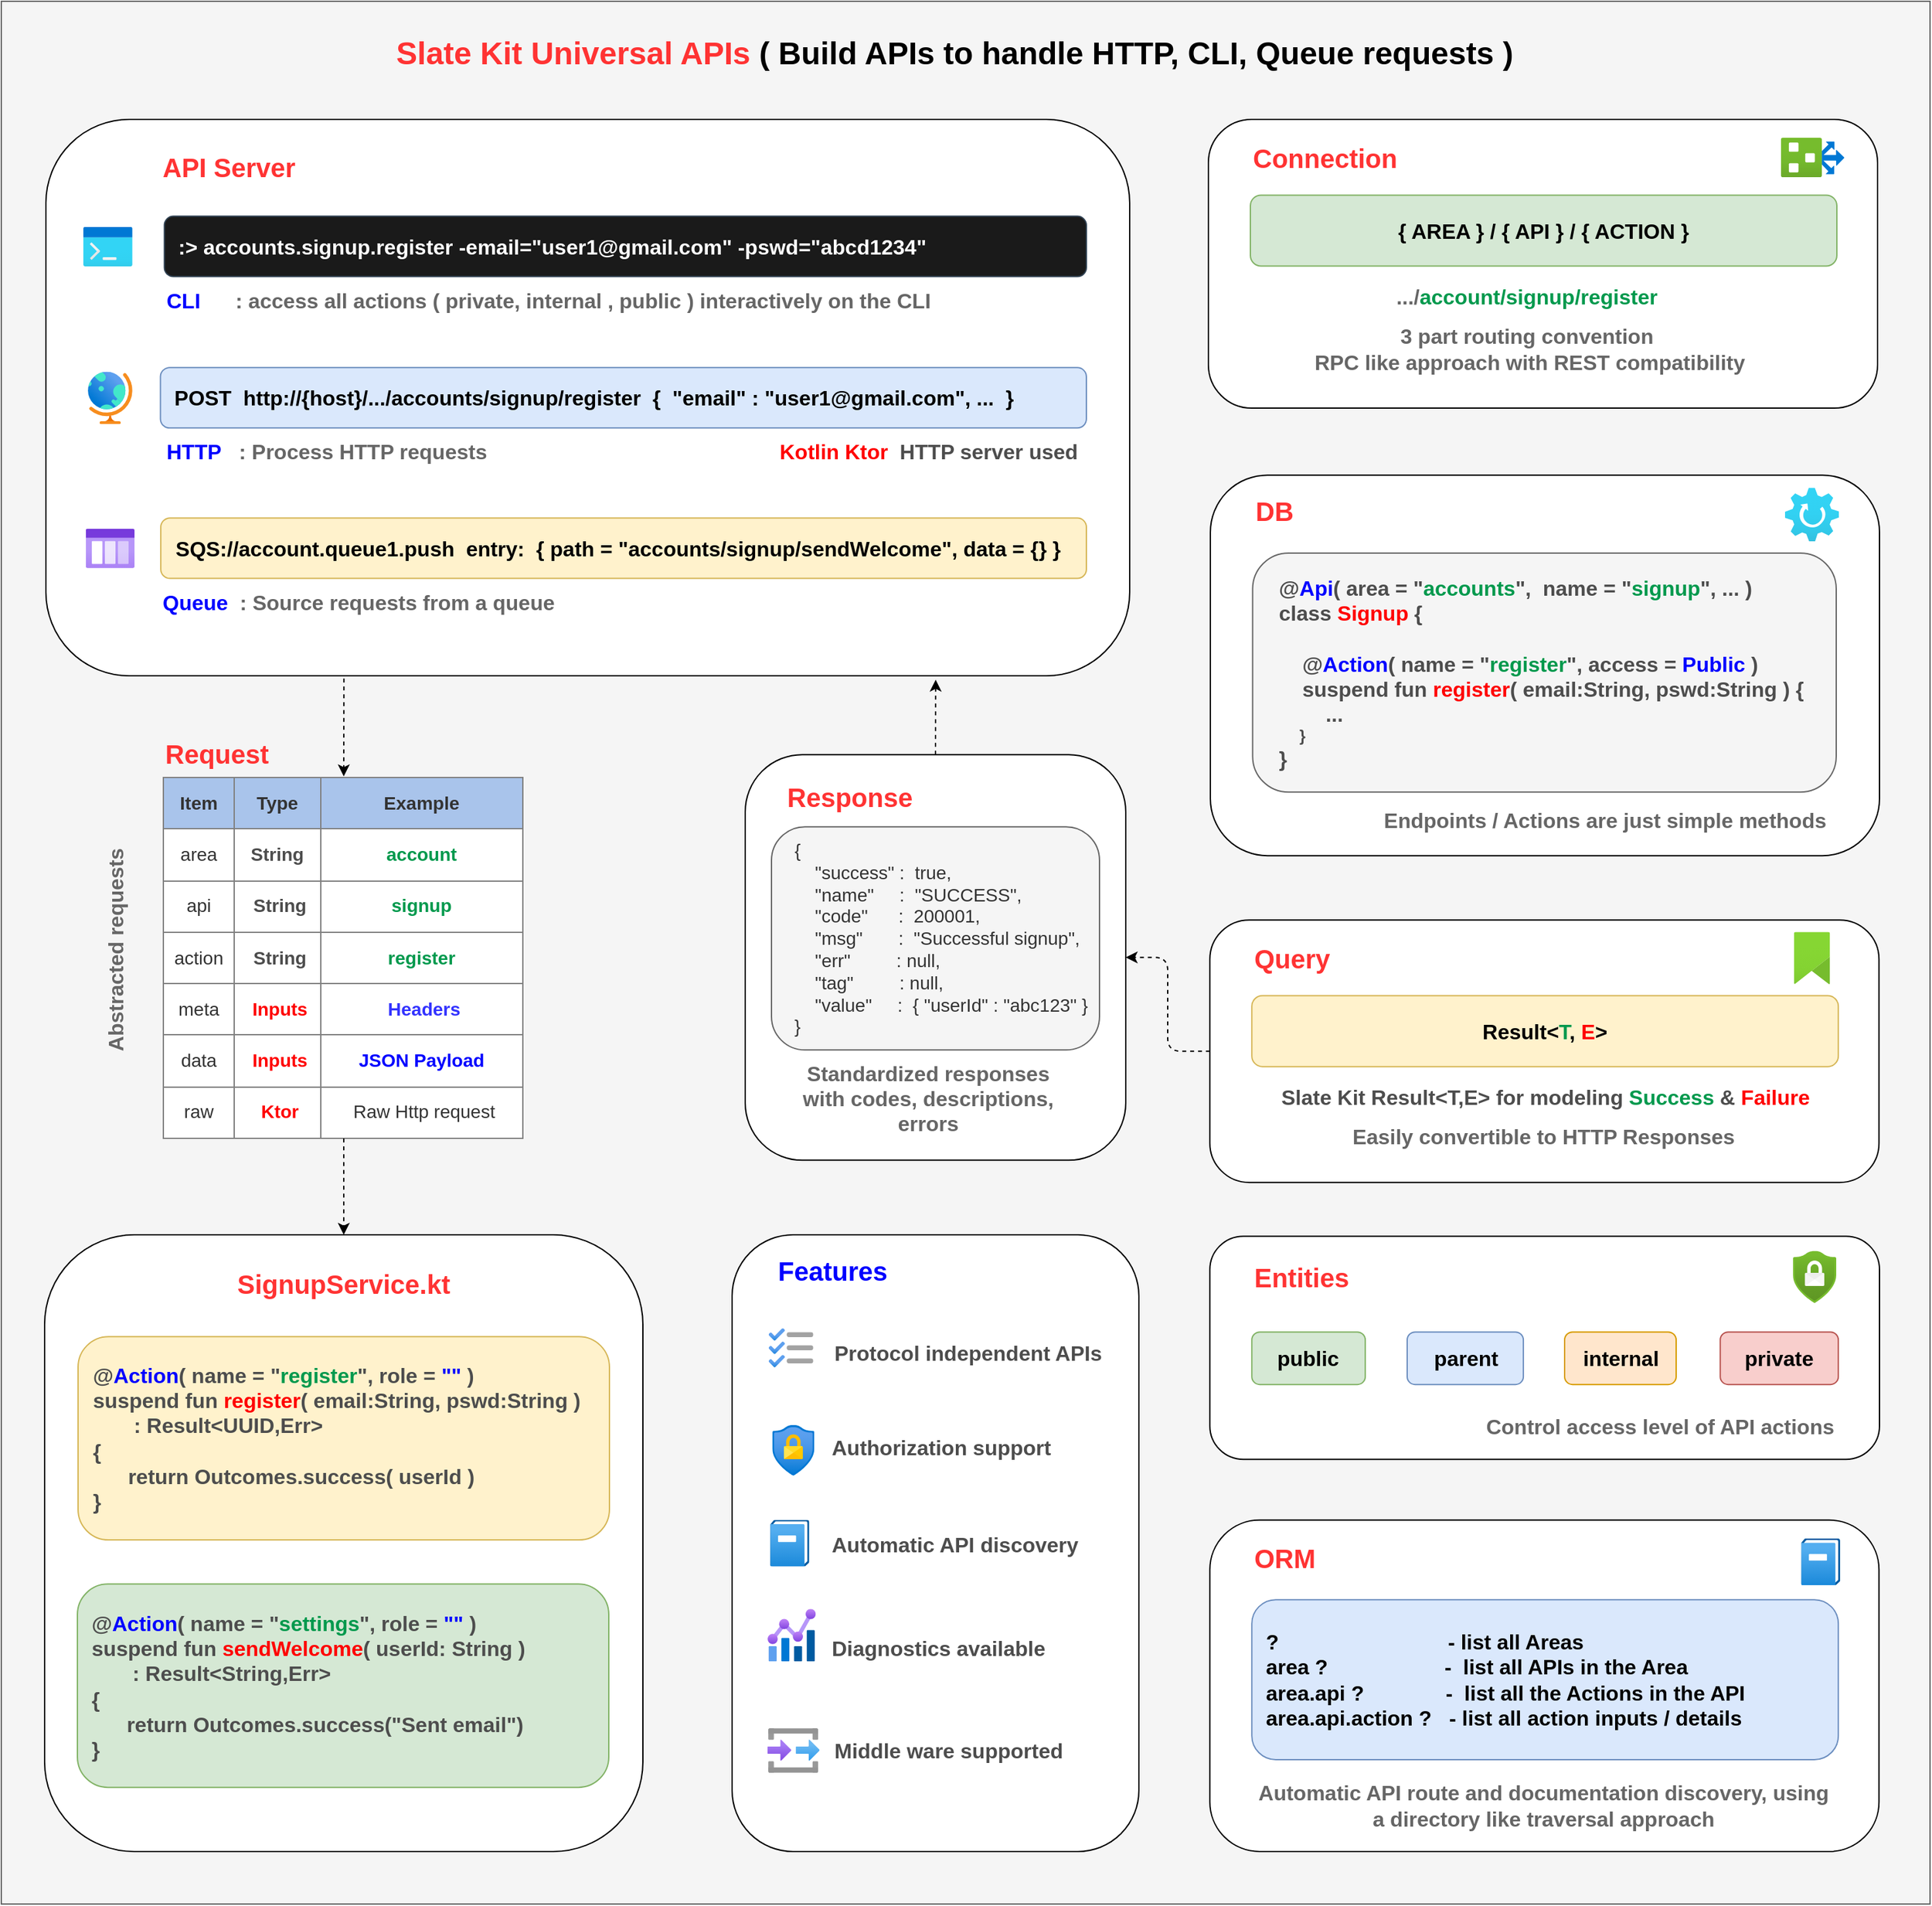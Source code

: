 <mxfile version="13.10.9" type="device"><diagram id="WI9T0HZ2pTsCkuznbFz-" name="Page-1"><mxGraphModel dx="1186" dy="707" grid="1" gridSize="10" guides="1" tooltips="1" connect="1" arrows="1" fold="1" page="1" pageScale="1" pageWidth="583" pageHeight="413" math="0" shadow="0"><root><mxCell id="0"/><mxCell id="1" parent="0"/><mxCell id="dkpI0AUmnZosLw2rEWEU-10" value="" style="rounded=0;whiteSpace=wrap;html=1;fillColor=#f5f5f5;strokeColor=#666666;fontColor=#333333;" parent="1" vertex="1"><mxGeometry x="20" y="20" width="1470" height="1450" as="geometry"/></mxCell><mxCell id="dkpI0AUmnZosLw2rEWEU-12" value="&lt;font style=&quot;font-size: 24px&quot;&gt;&lt;b&gt;&lt;font color=&quot;#ff3333&quot; style=&quot;font-size: 24px&quot;&gt;Slate Kit Universal APIs&lt;/font&gt;&lt;font color=&quot;#3333ff&quot; style=&quot;font-size: 24px&quot;&gt;&amp;nbsp;&lt;/font&gt;( Build APIs to handle HTTP, CLI, Queue requests )&amp;nbsp;&lt;/b&gt;&lt;/font&gt;" style="text;html=1;strokeColor=none;fillColor=none;align=center;verticalAlign=middle;whiteSpace=wrap;rounded=0;" parent="1" vertex="1"><mxGeometry x="60" y="50" width="1380" height="20" as="geometry"/></mxCell><mxCell id="HlOIRCmBT_TTQaV18blw-47" value="" style="rounded=1;whiteSpace=wrap;html=1;glass=0;align=left;" parent="1" vertex="1"><mxGeometry x="53" y="960" width="456" height="470" as="geometry"/></mxCell><mxCell id="HlOIRCmBT_TTQaV18blw-48" value="&lt;font color=&quot;#ff3333&quot; size=&quot;1&quot;&gt;&lt;b style=&quot;font-size: 20px&quot;&gt;SignupService.kt&lt;/b&gt;&lt;/font&gt;" style="text;html=1;strokeColor=none;fillColor=none;align=center;verticalAlign=middle;whiteSpace=wrap;rounded=0;" parent="1" vertex="1"><mxGeometry x="205.6" y="982.08" width="149.8" height="30" as="geometry"/></mxCell><mxCell id="HlOIRCmBT_TTQaV18blw-119" value="&lt;table border=&quot;1&quot; width=&quot;100%&quot; style=&quot;width: 100% ; height: 100% ; border-collapse: collapse ; font-size: 14px ; background-color: rgb(255 , 255 , 255)&quot;&gt;&lt;tbody style=&quot;font-size: 14px&quot;&gt;&lt;tr style=&quot;font-size: 14px&quot;&gt;&lt;td align=&quot;center&quot; style=&quot;font-size: 14px ; background-color: rgb(169 , 196 , 235)&quot;&gt;&lt;b style=&quot;font-size: 14px&quot;&gt;Item&lt;/b&gt;&lt;/td&gt;&lt;td style=&quot;text-align: center ; background-color: rgb(169 , 196 , 235)&quot;&gt;&lt;b&gt;Type&lt;/b&gt;&lt;br&gt;&lt;/td&gt;&lt;td align=&quot;center&quot; style=&quot;font-size: 14px ; background-color: rgb(169 , 196 , 235)&quot;&gt;&lt;b style=&quot;font-size: 14px&quot;&gt;Example&lt;/b&gt;&lt;/td&gt;&lt;/tr&gt;&lt;tr style=&quot;font-size: 14px&quot;&gt;&lt;td align=&quot;center&quot; style=&quot;font-size: 14px&quot;&gt;area&lt;/td&gt;&lt;td style=&quot;text-align: center&quot;&gt;&lt;b&gt;&lt;font color=&quot;#4d4d4d&quot;&gt;String&lt;/font&gt;&lt;/b&gt;&lt;/td&gt;&lt;td align=&quot;center&quot; style=&quot;font-size: 14px&quot;&gt;&lt;font color=&quot;#00994d&quot;&gt;&lt;b&gt;account&lt;/b&gt;&lt;/font&gt;&lt;/td&gt;&lt;/tr&gt;&lt;tr style=&quot;font-size: 14px&quot;&gt;&lt;td align=&quot;center&quot; style=&quot;font-size: 14px&quot;&gt;api&lt;br style=&quot;font-size: 14px&quot;&gt;&lt;/td&gt;&lt;td style=&quot;text-align: center&quot;&gt;&amp;nbsp;&lt;b&gt;&lt;font color=&quot;#4d4d4d&quot;&gt;String&lt;/font&gt;&lt;/b&gt;&lt;/td&gt;&lt;td align=&quot;center&quot; style=&quot;font-size: 14px&quot;&gt;&lt;b style=&quot;color: rgb(0 , 153 , 77)&quot;&gt;signup&lt;/b&gt;&lt;br&gt;&lt;/td&gt;&lt;/tr&gt;&lt;tr style=&quot;font-size: 14px&quot;&gt;&lt;td style=&quot;text-align: center ; font-size: 14px&quot;&gt;action&lt;/td&gt;&lt;td style=&quot;text-align: center&quot;&gt;&amp;nbsp;&lt;b&gt;&lt;font color=&quot;#4d4d4d&quot;&gt;String&lt;/font&gt;&lt;/b&gt;&lt;/td&gt;&lt;td style=&quot;text-align: center ; font-size: 14px&quot;&gt;&lt;b style=&quot;color: rgb(0 , 153 , 77)&quot;&gt;register&lt;/b&gt;&lt;br&gt;&lt;/td&gt;&lt;/tr&gt;&lt;tr style=&quot;font-size: 14px&quot;&gt;&lt;td style=&quot;text-align: center ; font-size: 14px&quot;&gt;meta&lt;/td&gt;&lt;td style=&quot;text-align: center&quot;&gt;&amp;nbsp;&lt;b&gt;&lt;font color=&quot;#ff0000&quot;&gt;Inputs&lt;/font&gt;&lt;/b&gt;&lt;/td&gt;&lt;td style=&quot;text-align: center ; font-size: 14px&quot;&gt;&amp;nbsp;&lt;font color=&quot;#3333ff&quot;&gt;&lt;b&gt;Headers&lt;/b&gt;&lt;/font&gt;&lt;/td&gt;&lt;/tr&gt;&lt;tr style=&quot;font-size: 14px&quot;&gt;&lt;td style=&quot;text-align: center ; font-size: 14px&quot;&gt;data&lt;/td&gt;&lt;td style=&quot;text-align: center&quot;&gt;&amp;nbsp;&lt;b&gt;&lt;font color=&quot;#ff0000&quot;&gt;Inputs&lt;/font&gt;&lt;/b&gt;&lt;/td&gt;&lt;td style=&quot;text-align: center ; font-size: 14px&quot;&gt;&lt;b&gt;&lt;font color=&quot;#0000ff&quot;&gt;JSON Payload&lt;/font&gt;&lt;/b&gt;&lt;/td&gt;&lt;/tr&gt;&lt;tr style=&quot;font-size: 14px&quot;&gt;&lt;td style=&quot;text-align: center ; font-size: 14px&quot;&gt;raw&lt;/td&gt;&lt;td style=&quot;text-align: center&quot;&gt;&amp;nbsp;&lt;b&gt;&lt;font color=&quot;#ff0000&quot;&gt;Ktor&lt;/font&gt;&lt;/b&gt;&lt;/td&gt;&lt;td style=&quot;text-align: center ; font-size: 14px&quot;&gt;&amp;nbsp;Raw Http request&lt;/td&gt;&lt;/tr&gt;&lt;/tbody&gt;&lt;/table&gt;" style="text;html=1;strokeColor=none;fillColor=none;overflow=fill;rounded=0;glass=0;align=left;fontColor=#333333;fontSize=14;" parent="1" vertex="1"><mxGeometry x="143.28" y="610.62" width="275.44" height="276" as="geometry"/></mxCell><mxCell id="HlOIRCmBT_TTQaV18blw-136" value="" style="rounded=1;whiteSpace=wrap;html=1;glass=0;strokeWidth=1;fontSize=14;align=left;" parent="1" vertex="1"><mxGeometry x="577" y="960" width="310" height="470" as="geometry"/></mxCell><mxCell id="HlOIRCmBT_TTQaV18blw-143" value="&lt;div&gt;&lt;b&gt;&lt;span style=&quot;font-size: 20px&quot;&gt;Features&lt;/span&gt;&lt;/b&gt;&lt;/div&gt;" style="text;html=1;strokeColor=none;fillColor=none;align=left;verticalAlign=middle;whiteSpace=wrap;rounded=0;fontColor=#0000FF;" parent="1" vertex="1"><mxGeometry x="610" y="972.08" width="130" height="30" as="geometry"/></mxCell><mxCell id="HlOIRCmBT_TTQaV18blw-146" value="&lt;font style=&quot;font-size: 16px&quot;&gt;&lt;b&gt;Automatic API discovery&lt;/b&gt;&lt;/font&gt;" style="text;html=1;strokeColor=none;fillColor=none;align=left;verticalAlign=middle;whiteSpace=wrap;rounded=0;fontColor=#4D4D4D;" parent="1" vertex="1"><mxGeometry x="650.5" y="1185.73" width="216.95" height="20" as="geometry"/></mxCell><mxCell id="HlOIRCmBT_TTQaV18blw-150" value="&lt;span style=&quot;font-size: 16px&quot;&gt;&lt;b&gt;Protocol independent APIs&lt;/b&gt;&lt;/span&gt;" style="text;html=1;strokeColor=none;fillColor=none;align=left;verticalAlign=middle;whiteSpace=wrap;rounded=0;fontColor=#4D4D4D;" parent="1" vertex="1"><mxGeometry x="653.47" y="1040.2" width="216.53" height="20" as="geometry"/></mxCell><mxCell id="OcMX7YEu_8CPOmPkOo8j-10" value="&lt;div&gt;&lt;b style=&quot;color: rgb(255 , 51 , 51)&quot;&gt;&lt;font style=&quot;font-size: 20px&quot;&gt;Request&lt;/font&gt;&lt;/b&gt;&lt;/div&gt;" style="text;html=1;strokeColor=none;fillColor=none;align=left;verticalAlign=middle;whiteSpace=wrap;rounded=0;" parent="1" vertex="1"><mxGeometry x="143.28" y="577.54" width="130" height="30" as="geometry"/></mxCell><mxCell id="OcMX7YEu_8CPOmPkOo8j-47" value="" style="rounded=1;whiteSpace=wrap;html=1;glass=0;align=left;" parent="1" vertex="1"><mxGeometry x="940" y="110" width="510" height="220" as="geometry"/></mxCell><mxCell id="OcMX7YEu_8CPOmPkOo8j-49" value="&lt;b&gt;&lt;font style=&quot;font-size: 16px&quot;&gt;{ AREA } / { API } / { ACTION }&lt;br&gt;&lt;/font&gt;&lt;/b&gt;" style="rounded=1;whiteSpace=wrap;html=1;fillColor=#d5e8d4;strokeColor=#82b366;" parent="1" vertex="1"><mxGeometry x="972" y="167.7" width="447" height="54.05" as="geometry"/></mxCell><mxCell id="OcMX7YEu_8CPOmPkOo8j-51" value="&lt;font color=&quot;#ff3333&quot;&gt;&lt;span style=&quot;font-size: 20px&quot;&gt;&lt;b&gt;Connection&lt;/b&gt;&lt;/span&gt;&lt;/font&gt;" style="text;html=1;strokeColor=none;fillColor=none;align=left;verticalAlign=middle;whiteSpace=wrap;rounded=0;" parent="1" vertex="1"><mxGeometry x="972.21" y="124.0" width="123.22" height="30" as="geometry"/></mxCell><mxCell id="OcMX7YEu_8CPOmPkOo8j-53" value="" style="rounded=1;whiteSpace=wrap;html=1;glass=0;align=left;" parent="1" vertex="1"><mxGeometry x="54" y="110" width="826" height="424" as="geometry"/></mxCell><mxCell id="OcMX7YEu_8CPOmPkOo8j-55" value="&lt;b&gt;&lt;font style=&quot;font-size: 16px&quot;&gt;&amp;nbsp; :&amp;gt; accounts.signup.register -email=&quot;user1@gmail.com&quot; -pswd=&quot;abcd1234&quot;&lt;/font&gt;&lt;/b&gt;" style="rounded=1;whiteSpace=wrap;html=1;strokeColor=#314354;fontColor=#ffffff;fillColor=#1A1A1A;align=left;" parent="1" vertex="1"><mxGeometry x="144.28" y="183.8" width="702.72" height="46" as="geometry"/></mxCell><mxCell id="OcMX7YEu_8CPOmPkOo8j-57" value="&lt;div&gt;&lt;b style=&quot;color: rgb(255 , 51 , 51)&quot;&gt;&lt;font style=&quot;font-size: 20px&quot;&gt;API Server&lt;/font&gt;&lt;/b&gt;&lt;/div&gt;" style="text;html=1;strokeColor=none;fillColor=none;align=left;verticalAlign=middle;whiteSpace=wrap;rounded=0;" parent="1" vertex="1"><mxGeometry x="141.0" y="131" width="123.22" height="30" as="geometry"/></mxCell><mxCell id="OcMX7YEu_8CPOmPkOo8j-59" value="" style="rounded=1;whiteSpace=wrap;html=1;glass=0;align=left;" parent="1" vertex="1"><mxGeometry x="941.5" y="381.08" width="510" height="290" as="geometry"/></mxCell><mxCell id="OcMX7YEu_8CPOmPkOo8j-60" value="&lt;div&gt;&lt;b&gt;&lt;font style=&quot;font-size: 16px&quot;&gt;&amp;nbsp; &amp;nbsp; &lt;font color=&quot;#4d4d4d&quot;&gt;@&lt;/font&gt;&lt;font color=&quot;#0000ff&quot;&gt;Api&lt;/font&gt;&lt;font color=&quot;#4d4d4d&quot;&gt;( area = &quot;&lt;/font&gt;&lt;font color=&quot;#00994d&quot;&gt;accounts&lt;/font&gt;&lt;font color=&quot;#4d4d4d&quot;&gt;&quot;,&amp;nbsp; name = &quot;&lt;/font&gt;&lt;/font&gt;&lt;/b&gt;&lt;b&gt;&lt;font style=&quot;font-size: 16px&quot;&gt;&lt;font color=&quot;#00994d&quot;&gt;signup&lt;/font&gt;&lt;/font&gt;&lt;/b&gt;&lt;b&gt;&lt;font style=&quot;font-size: 16px&quot;&gt;&lt;font color=&quot;#4d4d4d&quot;&gt;&quot;, ... )&amp;nbsp;&lt;/font&gt;&lt;/font&gt;&lt;/b&gt;&lt;/div&gt;&lt;b&gt;&lt;div&gt;&lt;b&gt;&lt;font style=&quot;font-size: 16px&quot;&gt;&lt;font color=&quot;#4d4d4d&quot;&gt;&amp;nbsp; &amp;nbsp; class &lt;/font&gt;&lt;font color=&quot;#ff0000&quot;&gt;Signup&lt;/font&gt;&lt;font color=&quot;#4d4d4d&quot;&gt; {&amp;nbsp;&lt;/font&gt;&lt;/font&gt;&lt;/b&gt;&lt;/div&gt;&lt;div style=&quot;color: rgb(77 , 77 , 77)&quot;&gt;&lt;b&gt;&lt;font style=&quot;font-size: 16px&quot;&gt;&amp;nbsp; &amp;nbsp; &amp;nbsp; &amp;nbsp;&amp;nbsp;&lt;/font&gt;&lt;/b&gt;&lt;/div&gt;&lt;div&gt;&lt;b style=&quot;color: rgb(77 , 77 , 77)&quot;&gt;&lt;font style=&quot;font-size: 16px&quot;&gt;&amp;nbsp; &amp;nbsp; &amp;nbsp; &amp;nbsp; @&lt;/font&gt;&lt;/b&gt;&lt;b style=&quot;color: rgb(51 , 51 , 51)&quot;&gt;&lt;font style=&quot;font-size: 16px&quot;&gt;&lt;font color=&quot;#0000ff&quot;&gt;Action&lt;/font&gt;&lt;/font&gt;&lt;/b&gt;&lt;b&gt;&lt;font style=&quot;font-size: 16px&quot;&gt;&lt;font color=&quot;#4d4d4d&quot;&gt;( name = &quot;&lt;/font&gt;&lt;font color=&quot;#00994d&quot;&gt;register&lt;/font&gt;&lt;font color=&quot;#4d4d4d&quot;&gt;&quot;, access = &lt;/font&gt;&lt;font color=&quot;#0000ff&quot;&gt;Public&lt;/font&gt;&lt;font color=&quot;#4d4d4d&quot;&gt; )&lt;/font&gt;&lt;/font&gt;&lt;/b&gt;&lt;/div&gt;&lt;/b&gt;&lt;b&gt;&lt;div style=&quot;color: rgb(77 , 77 , 77)&quot;&gt;&lt;b&gt;&lt;font style=&quot;font-size: 16px&quot;&gt;&amp;nbsp; &amp;nbsp; &amp;nbsp; &amp;nbsp; suspend fun&amp;nbsp;&lt;/font&gt;&lt;/b&gt;&lt;b style=&quot;color: rgb(51 , 51 , 51)&quot;&gt;&lt;font style=&quot;font-size: 16px&quot;&gt;&lt;font color=&quot;#ff0000&quot;&gt;register&lt;/font&gt;&lt;/font&gt;&lt;/b&gt;&lt;b&gt;&lt;font style=&quot;font-size: 16px&quot;&gt;( email:String, pswd:String ) {&amp;nbsp; &amp;nbsp; &amp;nbsp; &amp;nbsp; &amp;nbsp; &amp;nbsp; &amp;nbsp; &amp;nbsp; &amp;nbsp; ...&amp;nbsp; &amp;nbsp; &amp;nbsp;&lt;/font&gt;&lt;/b&gt;&lt;/div&gt;&lt;div style=&quot;color: rgb(77 , 77 , 77)&quot;&gt;&amp;nbsp; &amp;nbsp; &amp;nbsp; &amp;nbsp; &amp;nbsp; }&lt;/div&gt;&lt;font style=&quot;color: rgb(77 , 77 , 77) ; font-size: 16px&quot;&gt;&lt;div&gt;&lt;b style=&quot;font-size: 12px&quot;&gt;&lt;font style=&quot;font-size: 16px&quot;&gt;&amp;nbsp; &amp;nbsp; }&lt;/font&gt;&lt;/b&gt;&lt;/div&gt;&lt;/font&gt;&lt;/b&gt;" style="rounded=1;whiteSpace=wrap;html=1;fillColor=#f5f5f5;strokeColor=#666666;align=left;fontColor=#333333;" parent="1" vertex="1"><mxGeometry x="973.71" y="440.48" width="444.79" height="182.16" as="geometry"/></mxCell><mxCell id="OcMX7YEu_8CPOmPkOo8j-63" value="&lt;font color=&quot;#ff3333&quot;&gt;&lt;span style=&quot;font-size: 20px&quot;&gt;&lt;b&gt;DB&lt;/b&gt;&lt;/span&gt;&lt;/font&gt;" style="text;html=1;strokeColor=none;fillColor=none;align=left;verticalAlign=middle;whiteSpace=wrap;rounded=0;" parent="1" vertex="1"><mxGeometry x="973.71" y="393.43" width="123.22" height="30" as="geometry"/></mxCell><mxCell id="OcMX7YEu_8CPOmPkOo8j-77" value="&lt;div&gt;&lt;span style=&quot;font-size: 16px&quot;&gt;&lt;b&gt;&lt;font color=&quot;#0000ff&quot;&gt;CLI&lt;/font&gt;&lt;/b&gt;&lt;/span&gt;&lt;b style=&quot;font-size: 16px&quot;&gt;&amp;nbsp; &amp;nbsp; &amp;nbsp; : access all actions ( private, internal , public ) interactively on the CLI&lt;/b&gt;&lt;/div&gt;" style="text;html=1;strokeColor=none;fillColor=none;align=left;verticalAlign=middle;whiteSpace=wrap;rounded=0;fontColor=#666666;" parent="1" vertex="1"><mxGeometry x="144.28" y="229.8" width="712.72" height="36" as="geometry"/></mxCell><mxCell id="OcMX7YEu_8CPOmPkOo8j-81" value="" style="rounded=1;whiteSpace=wrap;html=1;glass=0;align=left;" parent="1" vertex="1"><mxGeometry x="941.11" y="961.08" width="510.39" height="170" as="geometry"/></mxCell><mxCell id="OcMX7YEu_8CPOmPkOo8j-82" value="&lt;b&gt;&lt;font style=&quot;font-size: 16px&quot;&gt;parent&lt;/font&gt;&lt;/b&gt;" style="rounded=1;whiteSpace=wrap;html=1;fillColor=#dae8fc;strokeColor=#6c8ebf;" parent="1" vertex="1"><mxGeometry x="1091.5" y="1034.08" width="88.55" height="40" as="geometry"/></mxCell><mxCell id="OcMX7YEu_8CPOmPkOo8j-83" value="&lt;b&gt;&lt;font style=&quot;font-size: 16px&quot;&gt;public&lt;/font&gt;&lt;/b&gt;" style="rounded=1;whiteSpace=wrap;html=1;fillColor=#d5e8d4;strokeColor=#82b366;" parent="1" vertex="1"><mxGeometry x="973.11" y="1034.08" width="86.45" height="40" as="geometry"/></mxCell><mxCell id="OcMX7YEu_8CPOmPkOo8j-84" value="&lt;span style=&quot;font-size: 16px&quot;&gt;&lt;b&gt;internal&lt;/b&gt;&lt;/span&gt;" style="rounded=1;whiteSpace=wrap;html=1;fillColor=#ffe6cc;strokeColor=#d79b00;" parent="1" vertex="1"><mxGeometry x="1211.5" y="1034.08" width="85" height="40" as="geometry"/></mxCell><mxCell id="OcMX7YEu_8CPOmPkOo8j-85" value="&lt;div&gt;&lt;b style=&quot;color: rgb(255 , 51 , 51)&quot;&gt;&lt;font style=&quot;font-size: 20px&quot;&gt;Entities&lt;/font&gt;&lt;/b&gt;&lt;/div&gt;" style="text;html=1;strokeColor=none;fillColor=none;align=left;verticalAlign=middle;whiteSpace=wrap;rounded=0;" parent="1" vertex="1"><mxGeometry x="973.11" y="977.08" width="123.22" height="30" as="geometry"/></mxCell><mxCell id="OcMX7YEu_8CPOmPkOo8j-86" value="&lt;b&gt;&lt;font style=&quot;font-size: 16px&quot;&gt;private&lt;/font&gt;&lt;/b&gt;" style="rounded=1;whiteSpace=wrap;html=1;fillColor=#f8cecc;strokeColor=#b85450;" parent="1" vertex="1"><mxGeometry x="1330.11" y="1034.08" width="90" height="40" as="geometry"/></mxCell><mxCell id="OcMX7YEu_8CPOmPkOo8j-87" value="&lt;span style=&quot;font-size: 16px&quot;&gt;&lt;b&gt;Control access level of API actions&lt;/b&gt;&lt;/span&gt;" style="text;html=1;strokeColor=none;fillColor=none;align=right;verticalAlign=middle;whiteSpace=wrap;rounded=0;fontColor=#666666;" parent="1" vertex="1"><mxGeometry x="1101.5" y="1091.08" width="317" height="30" as="geometry"/></mxCell><mxCell id="OcMX7YEu_8CPOmPkOo8j-100" value="" style="rounded=1;whiteSpace=wrap;html=1;glass=0;align=left;" parent="1" vertex="1"><mxGeometry x="587" y="594.08" width="290" height="309.08" as="geometry"/></mxCell><mxCell id="OcMX7YEu_8CPOmPkOo8j-102" value="&lt;div&gt;&lt;b style=&quot;color: rgb(255 , 51 , 51)&quot;&gt;&lt;font style=&quot;font-size: 20px&quot;&gt;Response&lt;/font&gt;&lt;/b&gt;&lt;/div&gt;" style="text;html=1;strokeColor=none;fillColor=none;align=left;verticalAlign=middle;whiteSpace=wrap;rounded=0;" parent="1" vertex="1"><mxGeometry x="617" y="610.82" width="123.22" height="30" as="geometry"/></mxCell><mxCell id="OcMX7YEu_8CPOmPkOo8j-104" value="&lt;div style=&quot;text-align: center&quot;&gt;&lt;b style=&quot;font-size: 16px&quot;&gt;Standardized responses&lt;/b&gt;&lt;/div&gt;&lt;span style=&quot;font-size: 16px&quot;&gt;&lt;div style=&quot;text-align: center&quot;&gt;&lt;b&gt;with codes, descriptions, errors&lt;/b&gt;&lt;/div&gt;&lt;/span&gt;" style="text;html=1;strokeColor=none;fillColor=none;align=right;verticalAlign=middle;whiteSpace=wrap;rounded=0;fontColor=#666666;" parent="1" vertex="1"><mxGeometry x="607.55" y="829.16" width="239.45" height="54" as="geometry"/></mxCell><mxCell id="OcMX7YEu_8CPOmPkOo8j-107" value="" style="aspect=fixed;html=1;points=[];align=center;image;fontSize=12;image=img/lib/azure2/general/Backlog.svg;fillColor=#1A1A1A;" parent="1" vertex="1"><mxGeometry x="604.87" y="1031.08" width="34" height="30" as="geometry"/></mxCell><mxCell id="OcMX7YEu_8CPOmPkOo8j-108" value="&lt;span style=&quot;font-size: 16px&quot;&gt;&lt;b&gt;Authorization support&lt;/b&gt;&lt;/span&gt;" style="text;html=1;strokeColor=none;fillColor=none;align=left;verticalAlign=middle;whiteSpace=wrap;rounded=0;fontColor=#4D4D4D;" parent="1" vertex="1"><mxGeometry x="650.5" y="1112.46" width="216.95" height="20" as="geometry"/></mxCell><mxCell id="OcMX7YEu_8CPOmPkOo8j-111" value="" style="aspect=fixed;html=1;points=[];align=center;image;fontSize=12;image=img/lib/azure2/management_governance/Metrics.svg;" parent="1" vertex="1"><mxGeometry x="603.92" y="1245.11" width="36.92" height="40" as="geometry"/></mxCell><mxCell id="OcMX7YEu_8CPOmPkOo8j-112" value="&lt;span style=&quot;font-size: 16px&quot;&gt;&lt;b&gt;Diagnostics available&lt;/b&gt;&lt;/span&gt;" style="text;html=1;strokeColor=none;fillColor=none;align=left;verticalAlign=middle;whiteSpace=wrap;rounded=0;fontColor=#4D4D4D;" parent="1" vertex="1"><mxGeometry x="650.92" y="1265.11" width="216.53" height="20" as="geometry"/></mxCell><mxCell id="eADC99sk7g18Q8iy6jfL-1" value="&lt;div&gt;&lt;b style=&quot;font-size: 16px&quot;&gt;.../&lt;font color=&quot;#00994d&quot;&gt;account/signup/register&lt;/font&gt;&lt;font color=&quot;#ff0000&quot;&gt;&amp;nbsp;&lt;/font&gt;&lt;/b&gt;&lt;/div&gt;" style="text;html=1;strokeColor=none;fillColor=none;align=center;verticalAlign=middle;whiteSpace=wrap;rounded=0;fontColor=#666666;" parent="1" vertex="1"><mxGeometry x="960" y="229.8" width="450" height="30" as="geometry"/></mxCell><mxCell id="eADC99sk7g18Q8iy6jfL-2" value="&lt;div&gt;&lt;b style=&quot;font-size: 16px&quot;&gt;3 part routing convention&amp;nbsp;&lt;/b&gt;&lt;/div&gt;&lt;div&gt;&lt;b style=&quot;font-size: 16px&quot;&gt;RPC like approach with REST compatibility&lt;/b&gt;&lt;/div&gt;" style="text;html=1;strokeColor=none;fillColor=none;align=center;verticalAlign=middle;whiteSpace=wrap;rounded=0;fontColor=#666666;" parent="1" vertex="1"><mxGeometry x="960" y="259.8" width="450" height="50.2" as="geometry"/></mxCell><mxCell id="eADC99sk7g18Q8iy6jfL-5" value="" style="rounded=1;whiteSpace=wrap;html=1;glass=0;align=left;" parent="1" vertex="1"><mxGeometry x="941.11" y="720.08" width="510" height="200" as="geometry"/></mxCell><mxCell id="eADC99sk7g18Q8iy6jfL-6" value="&lt;b&gt;&lt;font style=&quot;font-size: 16px&quot;&gt;Result&amp;lt;&lt;font color=&quot;#00994d&quot;&gt;T&lt;/font&gt;, &lt;font color=&quot;#ff0000&quot;&gt;E&lt;/font&gt;&amp;gt;&lt;br&gt;&lt;/font&gt;&lt;/b&gt;" style="rounded=1;whiteSpace=wrap;html=1;fillColor=#fff2cc;strokeColor=#d6b656;" parent="1" vertex="1"><mxGeometry x="973.11" y="777.78" width="447" height="54.05" as="geometry"/></mxCell><mxCell id="eADC99sk7g18Q8iy6jfL-7" value="&lt;font color=&quot;#ff3333&quot;&gt;&lt;span style=&quot;font-size: 20px&quot;&gt;&lt;b&gt;Query&lt;/b&gt;&lt;/span&gt;&lt;/font&gt;" style="text;html=1;strokeColor=none;fillColor=none;align=left;verticalAlign=middle;whiteSpace=wrap;rounded=0;" parent="1" vertex="1"><mxGeometry x="973.32" y="734.08" width="123.22" height="30" as="geometry"/></mxCell><mxCell id="eADC99sk7g18Q8iy6jfL-8" value="&lt;span style=&quot;font-size: 16px&quot;&gt;&lt;b&gt;&lt;font color=&quot;#4d4d4d&quot;&gt;Slate Kit Result&amp;lt;T,E&amp;gt; for modeling &lt;/font&gt;&lt;font color=&quot;#00994d&quot;&gt;Success&lt;/font&gt;&lt;font color=&quot;#4d4d4d&quot;&gt; &amp;amp; &lt;/font&gt;&lt;font color=&quot;#ff0000&quot;&gt;Failure&lt;/font&gt;&lt;/b&gt;&lt;/span&gt;" style="text;html=1;strokeColor=none;fillColor=none;align=center;verticalAlign=middle;whiteSpace=wrap;rounded=0;fontColor=#666666;" parent="1" vertex="1"><mxGeometry x="971.5" y="839.88" width="450" height="30" as="geometry"/></mxCell><mxCell id="eADC99sk7g18Q8iy6jfL-9" value="&lt;div&gt;&lt;b style=&quot;font-size: 16px&quot;&gt;Easily convertible to HTTP Responses&lt;/b&gt;&lt;/div&gt;" style="text;html=1;strokeColor=none;fillColor=none;align=center;verticalAlign=middle;whiteSpace=wrap;rounded=0;fontColor=#666666;" parent="1" vertex="1"><mxGeometry x="971.5" y="869.88" width="447" height="30" as="geometry"/></mxCell><mxCell id="eADC99sk7g18Q8iy6jfL-14" value="" style="aspect=fixed;html=1;points=[];align=center;image;fontSize=12;image=img/lib/azure2/security/Security_Center.svg;" parent="1" vertex="1"><mxGeometry x="1385.56" y="972.08" width="32.94" height="40" as="geometry"/></mxCell><mxCell id="eADC99sk7g18Q8iy6jfL-15" value="" style="aspect=fixed;html=1;points=[];align=center;image;fontSize=12;image=img/lib/azure2/networking/Route_Filters.svg;" parent="1" vertex="1"><mxGeometry x="1376.32" y="124" width="48.41" height="30" as="geometry"/></mxCell><mxCell id="eADC99sk7g18Q8iy6jfL-16" value="&lt;div style=&quot;font-size: 14px&quot;&gt;&lt;font style=&quot;font-size: 14px&quot;&gt;&amp;nbsp; &amp;nbsp; &lt;/font&gt;&lt;font style=&quot;font-size: 14px&quot;&gt;{&lt;/font&gt;&lt;/div&gt;&lt;div style=&quot;font-size: 14px&quot;&gt;&lt;font style=&quot;font-size: 14px&quot;&gt;&amp;nbsp; &amp;nbsp; &amp;nbsp; &amp;nbsp; &quot;success&quot; :&amp;nbsp; true,&lt;/font&gt;&lt;/div&gt;&lt;div style=&quot;font-size: 14px&quot;&gt;&lt;font style=&quot;font-size: 14px&quot;&gt;&amp;nbsp; &amp;nbsp; &amp;nbsp; &amp;nbsp; &quot;name&quot;&amp;nbsp; &amp;nbsp; &amp;nbsp;:&amp;nbsp; &quot;SUCCESS&quot;,&lt;/font&gt;&lt;/div&gt;&lt;div style=&quot;font-size: 14px&quot;&gt;&lt;font style=&quot;font-size: 14px&quot;&gt;&amp;nbsp; &amp;nbsp; &amp;nbsp; &amp;nbsp; &quot;code&quot;&amp;nbsp; &amp;nbsp; &amp;nbsp; :&amp;nbsp; 200001,&lt;/font&gt;&lt;/div&gt;&lt;font style=&quot;font-size: 14px&quot;&gt;&amp;nbsp; &amp;nbsp; &amp;nbsp; &amp;nbsp; &quot;msg&quot;&amp;nbsp; &amp;nbsp; &amp;nbsp; &amp;nbsp;:&amp;nbsp; &quot;Successful signup&quot;,&lt;/font&gt;&lt;div style=&quot;font-size: 14px&quot;&gt;&lt;font style=&quot;font-size: 14px&quot;&gt;&amp;nbsp; &amp;nbsp; &amp;nbsp; &amp;nbsp; &quot;err&quot;&amp;nbsp; &amp;nbsp; &amp;nbsp; &amp;nbsp; &amp;nbsp;: null,&lt;/font&gt;&lt;/div&gt;&lt;div style=&quot;font-size: 14px&quot;&gt;&lt;font style=&quot;font-size: 14px&quot;&gt;&amp;nbsp; &amp;nbsp; &amp;nbsp; &amp;nbsp; &quot;tag&quot;&amp;nbsp; &amp;nbsp; &amp;nbsp; &amp;nbsp; &amp;nbsp;: null,&lt;/font&gt;&lt;/div&gt;&lt;div style=&quot;font-size: 14px&quot;&gt;&lt;font style=&quot;font-size: 14px&quot;&gt;&lt;font style=&quot;font-size: 14px&quot;&gt;&amp;nbsp; &amp;nbsp; &amp;nbsp; &amp;nbsp;&amp;nbsp;&lt;/font&gt;&lt;span&gt;&quot;value&quot;&amp;nbsp; &amp;nbsp; &amp;nbsp;:&amp;nbsp; {&amp;nbsp;&lt;/span&gt;&lt;span&gt;&quot;userId&quot; : &quot;abc123&quot;&lt;/span&gt;&lt;span&gt;&amp;nbsp;}&lt;/span&gt;&lt;/font&gt;&lt;/div&gt;&lt;div style=&quot;font-size: 14px&quot;&gt;&lt;font style=&quot;font-size: 14px&quot;&gt;&amp;nbsp; &amp;nbsp; }&lt;/font&gt;&lt;/div&gt;" style="rounded=1;whiteSpace=wrap;html=1;fillColor=#f5f5f5;strokeColor=#666666;fontColor=#333333;align=left;" parent="1" vertex="1"><mxGeometry x="607" y="649.16" width="250" height="170" as="geometry"/></mxCell><mxCell id="eADC99sk7g18Q8iy6jfL-17" value="" style="aspect=fixed;html=1;points=[];align=center;image;fontSize=12;image=img/lib/azure2/general/Gear.svg;" parent="1" vertex="1"><mxGeometry x="1379.5" y="390.58" width="41" height="41" as="geometry"/></mxCell><mxCell id="eADC99sk7g18Q8iy6jfL-25" value="&lt;b&gt;&lt;font style=&quot;font-size: 16px&quot;&gt;&amp;nbsp; POST&amp;nbsp; http://{host}/.../accounts/signup/register&amp;nbsp; {&amp;nbsp; &quot;email&quot; : &quot;user1@gmail.com&quot;, ...&amp;nbsp; }&amp;nbsp;&lt;/font&gt;&lt;/b&gt;" style="rounded=1;whiteSpace=wrap;html=1;strokeColor=#6c8ebf;fillColor=#dae8fc;align=left;" parent="1" vertex="1"><mxGeometry x="141.28" y="299.15" width="705.72" height="46" as="geometry"/></mxCell><mxCell id="eADC99sk7g18Q8iy6jfL-26" value="&lt;div&gt;&lt;b style=&quot;font-size: 16px&quot;&gt;&lt;font color=&quot;#0000ff&quot;&gt;HTTP&lt;/font&gt;&amp;nbsp; &amp;nbsp;: Process HTTP requests&lt;/b&gt;&lt;/div&gt;" style="text;html=1;strokeColor=none;fillColor=none;align=left;verticalAlign=middle;whiteSpace=wrap;rounded=0;fontColor=#666666;" parent="1" vertex="1"><mxGeometry x="144.28" y="345.15" width="360" height="36" as="geometry"/></mxCell><mxCell id="eADC99sk7g18Q8iy6jfL-27" value="&lt;span style=&quot;font-size: 16px&quot;&gt;&lt;b&gt;Endpoints / Actions are just simple methods&lt;/b&gt;&lt;/span&gt;" style="text;html=1;strokeColor=none;fillColor=none;align=right;verticalAlign=middle;whiteSpace=wrap;rounded=0;fontColor=#666666;" parent="1" vertex="1"><mxGeometry x="981.5" y="629.48" width="431" height="30" as="geometry"/></mxCell><mxCell id="eADC99sk7g18Q8iy6jfL-28" value="&lt;b&gt;&lt;font style=&quot;font-size: 16px&quot;&gt;&amp;nbsp; SQS://account.queue1.push&amp;nbsp; entry:&amp;nbsp; { path = &quot;accounts/signup/sendWelcome&quot;, data = {} }&lt;/font&gt;&lt;/b&gt;" style="rounded=1;whiteSpace=wrap;html=1;strokeColor=#d6b656;fillColor=#fff2cc;align=left;" parent="1" vertex="1"><mxGeometry x="141.56" y="413.8" width="705.44" height="46" as="geometry"/></mxCell><mxCell id="eADC99sk7g18Q8iy6jfL-29" value="&lt;div&gt;&lt;b style=&quot;font-size: 16px&quot;&gt;&lt;font color=&quot;#0000ff&quot;&gt;Queue&lt;/font&gt;&amp;nbsp; : Source requests from a queue&amp;nbsp;&lt;/b&gt;&lt;/div&gt;" style="text;html=1;strokeColor=none;fillColor=none;align=left;verticalAlign=middle;whiteSpace=wrap;rounded=0;fontColor=#666666;" parent="1" vertex="1"><mxGeometry x="141" y="459.8" width="340" height="36" as="geometry"/></mxCell><mxCell id="eADC99sk7g18Q8iy6jfL-31" value="" style="aspect=fixed;html=1;points=[];align=center;image;fontSize=12;image=img/lib/azure2/general/Dev_Console.svg;fillColor=#1A1A1A;" parent="1" vertex="1"><mxGeometry x="82.44" y="191.95" width="37.5" height="30" as="geometry"/></mxCell><mxCell id="eADC99sk7g18Q8iy6jfL-32" value="" style="aspect=fixed;html=1;points=[];align=center;image;fontSize=12;image=img/lib/azure2/general/Globe.svg;fillColor=#1A1A1A;" parent="1" vertex="1"><mxGeometry x="86" y="302.3" width="33.94" height="40" as="geometry"/></mxCell><mxCell id="eADC99sk7g18Q8iy6jfL-33" value="" style="aspect=fixed;html=1;points=[];align=center;image;fontSize=12;image=img/lib/azure2/general/Storage_Queue.svg;fillColor=#1A1A1A;" parent="1" vertex="1"><mxGeometry x="84.39" y="421.85" width="37.17" height="30.2" as="geometry"/></mxCell><mxCell id="eADC99sk7g18Q8iy6jfL-35" value="&lt;div&gt;&lt;b&gt;&lt;font style=&quot;font-size: 16px&quot;&gt;&amp;nbsp; &lt;/font&gt;&lt;/b&gt;&lt;b style=&quot;color: rgb(77 , 77 , 77)&quot;&gt;&lt;font style=&quot;font-size: 16px&quot;&gt;@&lt;/font&gt;&lt;/b&gt;&lt;b&gt;&lt;font style=&quot;font-size: 16px&quot;&gt;&lt;font color=&quot;#0000ff&quot;&gt;Action&lt;/font&gt;&lt;/font&gt;&lt;/b&gt;&lt;b&gt;&lt;font style=&quot;font-size: 16px&quot;&gt;&lt;font color=&quot;#4d4d4d&quot;&gt;( name = &quot;&lt;/font&gt;&lt;font color=&quot;#00994d&quot;&gt;register&lt;/font&gt;&lt;font color=&quot;#4d4d4d&quot;&gt;&quot;, role = &lt;/font&gt;&lt;font color=&quot;#0000ff&quot;&gt;&quot;&quot;&lt;/font&gt;&lt;font color=&quot;#4d4d4d&quot;&gt; )&lt;/font&gt;&lt;/font&gt;&lt;/b&gt;&lt;/div&gt;&lt;b&gt;&lt;div style=&quot;color: rgb(77 , 77 , 77)&quot;&gt;&lt;b&gt;&lt;font style=&quot;font-size: 16px&quot;&gt;&amp;nbsp; suspend fun&amp;nbsp;&lt;/font&gt;&lt;/b&gt;&lt;b style=&quot;color: rgb(51 , 51 , 51)&quot;&gt;&lt;font style=&quot;font-size: 16px&quot;&gt;&lt;font color=&quot;#ff0000&quot;&gt;register&lt;/font&gt;&lt;/font&gt;&lt;/b&gt;&lt;b&gt;&lt;font style=&quot;font-size: 16px&quot;&gt;( email:String, pswd:String )&amp;nbsp;&lt;/font&gt;&lt;/b&gt;&lt;/div&gt;&lt;div style=&quot;color: rgb(77 , 77 , 77)&quot;&gt;&lt;b&gt;&lt;font style=&quot;font-size: 16px&quot;&gt;&amp;nbsp; &amp;nbsp; &amp;nbsp; &amp;nbsp; &amp;nbsp;: Result&amp;lt;UUID,Err&amp;gt;&amp;nbsp;&lt;/font&gt;&lt;/b&gt;&lt;/div&gt;&lt;div style=&quot;color: rgb(77 , 77 , 77)&quot;&gt;&lt;b&gt;&lt;font style=&quot;font-size: 16px&quot;&gt;&amp;nbsp; {&amp;nbsp; &amp;nbsp; &amp;nbsp; &amp;nbsp; &amp;nbsp; &amp;nbsp; &amp;nbsp; &amp;nbsp; &amp;nbsp;&amp;nbsp;&lt;/font&gt;&lt;/b&gt;&lt;/div&gt;&lt;div style=&quot;color: rgb(77 , 77 , 77)&quot;&gt;&lt;span style=&quot;font-size: 16px&quot;&gt;&amp;nbsp; &amp;nbsp; &amp;nbsp; &amp;nbsp;&amp;nbsp;&lt;/span&gt;&lt;b&gt;&lt;font style=&quot;font-size: 16px&quot;&gt;return Outcomes.success( userId )&amp;nbsp; &amp;nbsp;&lt;/font&gt;&lt;/b&gt;&lt;/div&gt;&lt;font style=&quot;color: rgb(77 , 77 , 77) ; font-size: 16px&quot;&gt;&lt;div&gt;&lt;b style=&quot;font-size: 12px&quot;&gt;&lt;font style=&quot;font-size: 16px&quot;&gt;&amp;nbsp; }&lt;/font&gt;&lt;/b&gt;&lt;/div&gt;&lt;/font&gt;&lt;/b&gt;" style="rounded=1;whiteSpace=wrap;html=1;fillColor=#fff2cc;strokeColor=#d6b656;align=left;" parent="1" vertex="1"><mxGeometry x="78.5" y="1037.62" width="405" height="154.92" as="geometry"/></mxCell><mxCell id="eADC99sk7g18Q8iy6jfL-39" value="&lt;div&gt;&lt;b&gt;&lt;font style=&quot;font-size: 16px&quot;&gt;&amp;nbsp; &lt;/font&gt;&lt;/b&gt;&lt;b style=&quot;color: rgb(77 , 77 , 77)&quot;&gt;&lt;font style=&quot;font-size: 16px&quot;&gt;@&lt;/font&gt;&lt;/b&gt;&lt;b&gt;&lt;font style=&quot;font-size: 16px&quot;&gt;&lt;font color=&quot;#0000ff&quot;&gt;Action&lt;/font&gt;&lt;/font&gt;&lt;/b&gt;&lt;b&gt;&lt;font style=&quot;font-size: 16px&quot;&gt;&lt;font color=&quot;#4d4d4d&quot;&gt;( name = &quot;&lt;/font&gt;&lt;font color=&quot;#00994d&quot;&gt;settings&lt;/font&gt;&lt;font color=&quot;#4d4d4d&quot;&gt;&quot;, role = &lt;/font&gt;&lt;font color=&quot;#0000ff&quot;&gt;&quot;&quot;&lt;/font&gt;&lt;font color=&quot;#4d4d4d&quot;&gt; )&lt;/font&gt;&lt;/font&gt;&lt;/b&gt;&lt;/div&gt;&lt;b&gt;&lt;div&gt;&lt;b&gt;&lt;font style=&quot;font-size: 16px&quot;&gt;&lt;font color=&quot;#4d4d4d&quot;&gt;&amp;nbsp; suspend fun &lt;/font&gt;&lt;font color=&quot;#ff0000&quot;&gt;sendWelcome&lt;/font&gt;&lt;/font&gt;&lt;/b&gt;&lt;b style=&quot;color: rgb(77 , 77 , 77)&quot;&gt;&lt;font style=&quot;font-size: 16px&quot;&gt;( userId: String )&amp;nbsp;&lt;/font&gt;&lt;/b&gt;&lt;/div&gt;&lt;div style=&quot;color: rgb(77 , 77 , 77)&quot;&gt;&lt;b&gt;&lt;font style=&quot;font-size: 16px&quot;&gt;&amp;nbsp; &amp;nbsp; &amp;nbsp; &amp;nbsp; &amp;nbsp;: Result&amp;lt;String,Err&amp;gt;&amp;nbsp;&lt;/font&gt;&lt;/b&gt;&lt;/div&gt;&lt;div style=&quot;color: rgb(77 , 77 , 77)&quot;&gt;&lt;b&gt;&lt;font style=&quot;font-size: 16px&quot;&gt;&amp;nbsp; {&amp;nbsp; &amp;nbsp; &amp;nbsp; &amp;nbsp; &amp;nbsp; &amp;nbsp; &amp;nbsp; &amp;nbsp; &amp;nbsp;&amp;nbsp;&lt;/font&gt;&lt;/b&gt;&lt;/div&gt;&lt;div style=&quot;color: rgb(77 , 77 , 77)&quot;&gt;&lt;b&gt;&lt;font style=&quot;font-size: 16px&quot;&gt;&amp;nbsp; &amp;nbsp; &amp;nbsp; &amp;nbsp; return Outcomes.success(&quot;Sent email&quot;)&amp;nbsp; &amp;nbsp;&lt;/font&gt;&lt;/b&gt;&lt;/div&gt;&lt;font style=&quot;color: rgb(77 , 77 , 77) ; font-size: 16px&quot;&gt;&lt;div&gt;&lt;b style=&quot;font-size: 12px&quot;&gt;&lt;font style=&quot;font-size: 16px&quot;&gt;&amp;nbsp; }&lt;/font&gt;&lt;/b&gt;&lt;/div&gt;&lt;/font&gt;&lt;/b&gt;" style="rounded=1;whiteSpace=wrap;html=1;fillColor=#d5e8d4;strokeColor=#82b366;align=left;" parent="1" vertex="1"><mxGeometry x="78" y="1226.16" width="405" height="154.92" as="geometry"/></mxCell><mxCell id="eADC99sk7g18Q8iy6jfL-40" value="" style="edgeStyle=elbowEdgeStyle;elbow=horizontal;endArrow=classic;html=1;dashed=1;exitX=0;exitY=0.5;exitDx=0;exitDy=0;entryX=1;entryY=0.5;entryDx=0;entryDy=0;" parent="1" source="eADC99sk7g18Q8iy6jfL-5" target="OcMX7YEu_8CPOmPkOo8j-100" edge="1"><mxGeometry width="50" height="50" relative="1" as="geometry"><mxPoint x="1690" y="920" as="sourcePoint"/><mxPoint x="1740" y="870" as="targetPoint"/></mxGeometry></mxCell><mxCell id="eADC99sk7g18Q8iy6jfL-43" value="" style="aspect=fixed;html=1;points=[];align=center;image;fontSize=12;image=img/lib/azure2/security/Conditional_Access.svg;fillColor=#1A1A1A;" parent="1" vertex="1"><mxGeometry x="607.66" y="1104.78" width="32.01" height="38.87" as="geometry"/></mxCell><mxCell id="eADC99sk7g18Q8iy6jfL-49" value="" style="rounded=1;whiteSpace=wrap;html=1;glass=0;align=left;" parent="1" vertex="1"><mxGeometry x="941.11" y="1177.38" width="510" height="252.62" as="geometry"/></mxCell><mxCell id="eADC99sk7g18Q8iy6jfL-50" value="&lt;div&gt;&lt;b&gt;&lt;font style=&quot;font-size: 16px&quot;&gt;&amp;nbsp; ?&amp;nbsp; &amp;nbsp; &amp;nbsp; &amp;nbsp; &amp;nbsp; &amp;nbsp; &amp;nbsp; &amp;nbsp; &amp;nbsp; &amp;nbsp; &amp;nbsp; &amp;nbsp; &amp;nbsp; &amp;nbsp; &amp;nbsp;- list all Areas&amp;nbsp;&lt;/font&gt;&lt;/b&gt;&lt;/div&gt;&lt;div&gt;&lt;b&gt;&lt;font style=&quot;font-size: 16px&quot;&gt;&amp;nbsp; area ?&amp;nbsp; &amp;nbsp; &amp;nbsp; &amp;nbsp; &amp;nbsp; &amp;nbsp; &amp;nbsp; &amp;nbsp; &amp;nbsp; &amp;nbsp; -&amp;nbsp; list all APIs in the Area&amp;nbsp;&lt;/font&gt;&lt;/b&gt;&lt;/div&gt;&lt;div&gt;&lt;b&gt;&lt;font style=&quot;font-size: 16px&quot;&gt;&amp;nbsp; area.api ?&amp;nbsp; &amp;nbsp; &amp;nbsp; &amp;nbsp; &amp;nbsp; &amp;nbsp; &amp;nbsp; -&amp;nbsp; list all the Actions in the API&lt;/font&gt;&lt;/b&gt;&lt;/div&gt;&lt;div&gt;&lt;b&gt;&lt;font style=&quot;font-size: 16px&quot;&gt;&amp;nbsp; area.api.action ?&amp;nbsp; &amp;nbsp;- list all action inputs / details&amp;nbsp;&lt;/font&gt;&lt;/b&gt;&lt;/div&gt;" style="rounded=1;whiteSpace=wrap;html=1;fillColor=#dae8fc;strokeColor=#6c8ebf;align=left;" parent="1" vertex="1"><mxGeometry x="973.11" y="1238.08" width="447" height="121.92" as="geometry"/></mxCell><mxCell id="eADC99sk7g18Q8iy6jfL-51" value="&lt;div&gt;&lt;b style=&quot;color: rgb(255 , 51 , 51)&quot;&gt;&lt;font style=&quot;font-size: 20px&quot;&gt;ORM&lt;/font&gt;&lt;/b&gt;&lt;/div&gt;" style="text;html=1;strokeColor=none;fillColor=none;align=left;verticalAlign=middle;whiteSpace=wrap;rounded=0;" parent="1" vertex="1"><mxGeometry x="973.32" y="1191.38" width="123.22" height="30" as="geometry"/></mxCell><mxCell id="eADC99sk7g18Q8iy6jfL-53" value="&lt;div&gt;&lt;b style=&quot;font-size: 16px&quot;&gt;Automatic API route and documentation discovery, using a directory like traversal approach&lt;/b&gt;&lt;/div&gt;" style="text;html=1;strokeColor=none;fillColor=none;align=center;verticalAlign=middle;whiteSpace=wrap;rounded=0;fontColor=#666666;" parent="1" vertex="1"><mxGeometry x="971.5" y="1370" width="447" height="50" as="geometry"/></mxCell><mxCell id="eADC99sk7g18Q8iy6jfL-54" value="" style="endArrow=classic;html=1;dashed=1;exitX=0.275;exitY=1.005;exitDx=0;exitDy=0;entryX=0.5;entryY=0;entryDx=0;entryDy=0;exitPerimeter=0;" parent="1" source="OcMX7YEu_8CPOmPkOo8j-53" target="HlOIRCmBT_TTQaV18blw-119" edge="1"><mxGeometry width="50" height="50" relative="1" as="geometry"><mxPoint x="-160" y="710" as="sourcePoint"/><mxPoint x="-110" y="660" as="targetPoint"/></mxGeometry></mxCell><mxCell id="eADC99sk7g18Q8iy6jfL-55" value="" style="aspect=fixed;html=1;points=[];align=center;image;fontSize=12;image=img/lib/azure2/management_governance/Activity_Log.svg;fillColor=#1A1A1A;" parent="1" vertex="1"><mxGeometry x="606.05" y="1177.19" width="29.77" height="35.62" as="geometry"/></mxCell><mxCell id="eADC99sk7g18Q8iy6jfL-56" value="" style="aspect=fixed;html=1;points=[];align=center;image;fontSize=12;image=img/lib/azure2/management_governance/Activity_Log.svg;fillColor=#1A1A1A;" parent="1" vertex="1"><mxGeometry x="1391.73" y="1191.38" width="29.77" height="35.62" as="geometry"/></mxCell><mxCell id="eADC99sk7g18Q8iy6jfL-57" value="" style="endArrow=classic;html=1;dashed=1;exitX=0.5;exitY=1;exitDx=0;exitDy=0;entryX=0.5;entryY=0;entryDx=0;entryDy=0;" parent="1" source="HlOIRCmBT_TTQaV18blw-119" target="HlOIRCmBT_TTQaV18blw-47" edge="1"><mxGeometry width="50" height="50" relative="1" as="geometry"><mxPoint x="-170" y="900" as="sourcePoint"/><mxPoint x="-120" y="850" as="targetPoint"/></mxGeometry></mxCell><mxCell id="eADC99sk7g18Q8iy6jfL-59" value="&lt;div&gt;&lt;span style=&quot;font-size: 16px&quot;&gt;&lt;b&gt;&lt;font color=&quot;#ff0000&quot;&gt;Kotlin Ktor&amp;nbsp;&lt;/font&gt;&lt;font color=&quot;#0000ff&quot;&gt;&amp;nbsp;&lt;/font&gt;&lt;font color=&quot;#4d4d4d&quot;&gt;HTTP server used&amp;nbsp;&lt;/font&gt;&lt;/b&gt;&lt;/span&gt;&lt;/div&gt;" style="text;html=1;strokeColor=none;fillColor=none;align=right;verticalAlign=middle;whiteSpace=wrap;rounded=0;fontColor=#666666;" parent="1" vertex="1"><mxGeometry x="487" y="345.15" width="360" height="36" as="geometry"/></mxCell><mxCell id="eADC99sk7g18Q8iy6jfL-60" value="" style="endArrow=classic;html=1;dashed=1;exitX=0.5;exitY=0;exitDx=0;exitDy=0;entryX=0.821;entryY=1.007;entryDx=0;entryDy=0;entryPerimeter=0;" parent="1" source="OcMX7YEu_8CPOmPkOo8j-100" target="OcMX7YEu_8CPOmPkOo8j-53" edge="1"><mxGeometry width="50" height="50" relative="1" as="geometry"><mxPoint x="530" y="610" as="sourcePoint"/><mxPoint x="580" y="560" as="targetPoint"/></mxGeometry></mxCell><mxCell id="eADC99sk7g18Q8iy6jfL-61" value="" style="aspect=fixed;html=1;points=[];align=center;image;fontSize=12;image=img/lib/azure2/general/Preview.svg;fillColor=#1A1A1A;" parent="1" vertex="1"><mxGeometry x="1386.25" y="729.08" width="27.5" height="40" as="geometry"/></mxCell><mxCell id="eADC99sk7g18Q8iy6jfL-63" value="" style="aspect=fixed;html=1;points=[];align=center;image;fontSize=12;image=img/lib/azure2/general/Input_Output.svg;fillColor=#1A1A1A;" parent="1" vertex="1"><mxGeometry x="604" y="1336" width="39.56" height="34" as="geometry"/></mxCell><mxCell id="eADC99sk7g18Q8iy6jfL-64" value="&lt;span style=&quot;font-size: 16px&quot;&gt;&lt;b&gt;Middle ware supported&lt;/b&gt;&lt;/span&gt;" style="text;html=1;strokeColor=none;fillColor=none;align=left;verticalAlign=middle;whiteSpace=wrap;rounded=0;fontColor=#4D4D4D;" parent="1" vertex="1"><mxGeometry x="653.47" y="1343" width="216.53" height="20" as="geometry"/></mxCell><mxCell id="eADC99sk7g18Q8iy6jfL-65" value="&lt;span style=&quot;font-size: 16px&quot;&gt;&lt;b&gt;Abstracted requests&lt;/b&gt;&lt;/span&gt;" style="text;html=1;strokeColor=none;fillColor=none;align=left;verticalAlign=middle;whiteSpace=wrap;rounded=0;fontColor=#666666;rotation=-90;" parent="1" vertex="1"><mxGeometry x="20" y="720.08" width="174" height="30" as="geometry"/></mxCell></root></mxGraphModel></diagram></mxfile>